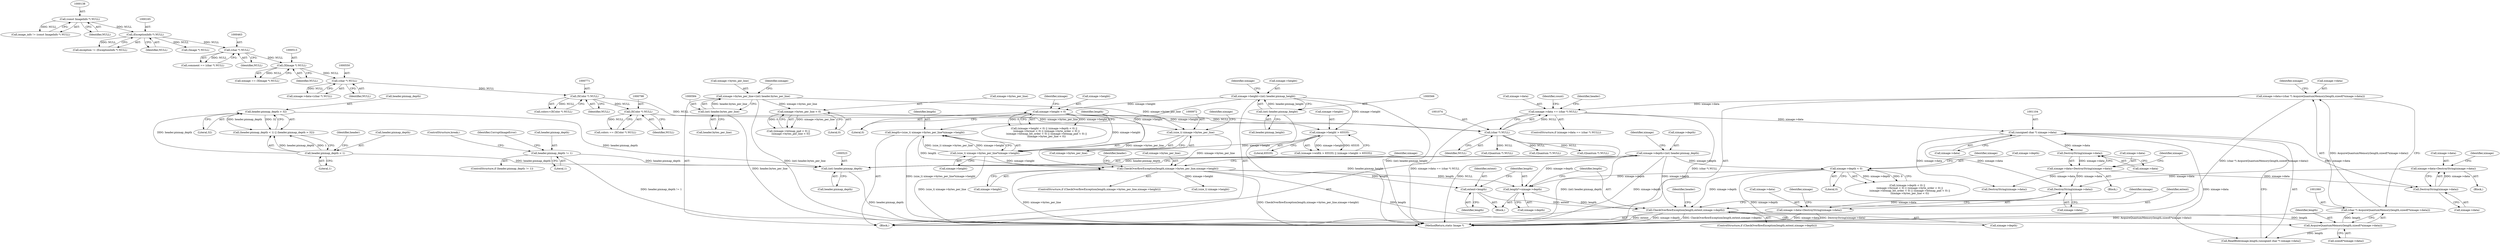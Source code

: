 digraph "0_ImageMagick_c78993d138bf480ab4652b5a48379d4ff75ba5f7@pointer" {
"1001699" [label="(Call,ximage->data=DestroyString(ximage->data))"];
"1001703" [label="(Call,DestroyString(ximage->data))"];
"1001103" [label="(Call,(unsigned char *) ximage->data)"];
"1001069" [label="(Call,ximage->data == (char *) NULL)"];
"1001055" [label="(Call,ximage->data=(char *) AcquireQuantumMemory(length,sizeof(*ximage->data)))"];
"1001059" [label="(Call,(char *) AcquireQuantumMemory(length,sizeof(*ximage->data)))"];
"1001061" [label="(Call,AcquireQuantumMemory(length,sizeof(*ximage->data)))"];
"1000980" [label="(Call,CheckOverflowException(length,ximage->bytes_per_line,ximage->height))"];
"1000968" [label="(Call,length=(size_t) ximage->bytes_per_line*ximage->height)"];
"1000970" [label="(Call,(size_t) ximage->bytes_per_line*ximage->height)"];
"1000971" [label="(Call,(size_t) ximage->bytes_per_line)"];
"1000579" [label="(Call,ximage->bytes_per_line=(int) header.bytes_per_line)"];
"1000583" [label="(Call,(int) header.bytes_per_line)"];
"1000688" [label="(Call,ximage->bytes_per_line < 0)"];
"1000710" [label="(Call,ximage->height > 65535)"];
"1000561" [label="(Call,ximage->height=(int) header.pixmap_height)"];
"1000565" [label="(Call,(int) header.pixmap_height)"];
"1000653" [label="(Call,ximage->height < 0)"];
"1001027" [label="(Call,CheckOverflowException(length,extent,ximage->depth))"];
"1001021" [label="(Call,length*=ximage->depth)"];
"1000659" [label="(Call,ximage->depth < 0)"];
"1000518" [label="(Call,ximage->depth=(int) header.pixmap_depth)"];
"1000522" [label="(Call,(int) header.pixmap_depth)"];
"1000350" [label="(Call,header.pixmap_depth > 32)"];
"1000345" [label="(Call,header.pixmap_depth < 1)"];
"1000331" [label="(Call,header.pixmap_depth != 1)"];
"1001018" [label="(Call,extent=length)"];
"1001073" [label="(Call,(char *) NULL)"];
"1000797" [label="(Call,(XColor *) NULL)"];
"1000770" [label="(Call,(XColor *) NULL)"];
"1000549" [label="(Call,(char *) NULL)"];
"1000512" [label="(Call,(XImage *) NULL)"];
"1000462" [label="(Call,(char *) NULL)"];
"1000164" [label="(Call,(ExceptionInfo *) NULL)"];
"1000137" [label="(Call,(const ImageInfo *) NULL)"];
"1001127" [label="(Call,ximage->data=DestroyString(ximage->data))"];
"1001131" [label="(Call,DestroyString(ximage->data))"];
"1001899" [label="(Call,DestroyString(ximage->data))"];
"1001895" [label="(Call,ximage->data=DestroyString(ximage->data))"];
"1000976" [label="(Call,ximage->height)"];
"1000692" [label="(Literal,0)"];
"1000331" [label="(Call,header.pixmap_depth != 1)"];
"1000992" [label="(Identifier,header)"];
"1001027" [label="(Call,CheckOverflowException(length,extent,ximage->depth))"];
"1000354" [label="(Literal,32)"];
"1001073" [label="(Call,(char *) NULL)"];
"1001686" [label="(Block,)"];
"1001063" [label="(Call,sizeof(*ximage->data))"];
"1000585" [label="(Call,header.bytes_per_line)"];
"1000689" [label="(Call,ximage->bytes_per_line)"];
"1001059" [label="(Call,(char *) AcquireQuantumMemory(length,sizeof(*ximage->data)))"];
"1000969" [label="(Identifier,length)"];
"1000688" [label="(Call,ximage->bytes_per_line < 0)"];
"1000682" [label="(Call,(ximage->bitmap_pad < 0) ||\n      (ximage->bytes_per_line < 0))"];
"1001700" [label="(Call,ximage->data)"];
"1000977" [label="(Identifier,ximage)"];
"1001018" [label="(Call,extent=length)"];
"1001199" [label="(Call,DestroyString(ximage->data))"];
"1001136" [label="(Identifier,ximage)"];
"1000346" [label="(Call,header.pixmap_depth)"];
"1000545" [label="(Call,ximage->data=(char *) NULL)"];
"1000135" [label="(Call,image_info != (const ImageInfo *) NULL)"];
"1001385" [label="(Call,(Quantum *) NULL)"];
"1001037" [label="(Identifier,header)"];
"1000464" [label="(Identifier,NULL)"];
"1000349" [label="(Literal,1)"];
"1000968" [label="(Call,length=(size_t) ximage->bytes_per_line*ximage->height)"];
"1001057" [label="(Identifier,ximage)"];
"1001157" [label="(Call,(size_t) ximage->height)"];
"1000460" [label="(Call,comment == (char *) NULL)"];
"1000195" [label="(Call,(Image *) NULL)"];
"1000137" [label="(Call,(const ImageInfo *) NULL)"];
"1001904" [label="(Identifier,ximage)"];
"1000330" [label="(ControlStructure,if (header.pixmap_depth != 1))"];
"1000704" [label="(Call,(ximage->width > 65535) || (ximage->height > 65535))"];
"1000797" [label="(Call,(XColor *) NULL)"];
"1001022" [label="(Identifier,length)"];
"1000572" [label="(Identifier,ximage)"];
"1001131" [label="(Call,DestroyString(ximage->data))"];
"1000164" [label="(Call,(ExceptionInfo *) NULL)"];
"1000335" [label="(Literal,1)"];
"1001021" [label="(Call,length*=ximage->depth)"];
"1001071" [label="(Identifier,ximage)"];
"1000519" [label="(Call,ximage->depth)"];
"1000337" [label="(Identifier,CorruptImageError)"];
"1001070" [label="(Call,ximage->data)"];
"1000344" [label="(Call,(header.pixmap_depth < 1) || (header.pixmap_depth > 32))"];
"1001099" [label="(Identifier,count)"];
"1001055" [label="(Call,ximage->data=(char *) AcquireQuantumMemory(length,sizeof(*ximage->data)))"];
"1000667" [label="(Identifier,ximage)"];
"1000770" [label="(Call,(XColor *) NULL)"];
"1000551" [label="(Identifier,NULL)"];
"1001062" [label="(Identifier,length)"];
"1000580" [label="(Call,ximage->bytes_per_line)"];
"1001708" [label="(Identifier,ximage)"];
"1000518" [label="(Call,ximage->depth=(int) header.pixmap_depth)"];
"1001928" [label="(MethodReturn,static Image *)"];
"1000162" [label="(Call,exception != (ExceptionInfo *) NULL)"];
"1000985" [label="(Call,ximage->height)"];
"1000659" [label="(Call,ximage->depth < 0)"];
"1001016" [label="(Block,)"];
"1001023" [label="(Call,ximage->depth)"];
"1001900" [label="(Call,ximage->data)"];
"1001105" [label="(Call,ximage->data)"];
"1001806" [label="(Call,(Quantum *) NULL)"];
"1000567" [label="(Call,header.pixmap_height)"];
"1001068" [label="(ControlStructure,if (ximage->data == (char *) NULL))"];
"1000658" [label="(Call,(ximage->depth < 0) ||\n      (ximage->format < 0) || (ximage->byte_order < 0) ||\n      (ximage->bitmap_bit_order < 0) || (ximage->bitmap_pad < 0) ||\n      (ximage->bytes_per_line < 0))"];
"1000653" [label="(Call,ximage->height < 0)"];
"1000663" [label="(Literal,0)"];
"1000971" [label="(Call,(size_t) ximage->bytes_per_line)"];
"1001114" [label="(Block,)"];
"1000981" [label="(Identifier,length)"];
"1000352" [label="(Identifier,header)"];
"1000350" [label="(Call,header.pixmap_depth > 32)"];
"1000332" [label="(Call,header.pixmap_depth)"];
"1000116" [label="(Block,)"];
"1000982" [label="(Call,ximage->bytes_per_line)"];
"1000654" [label="(Call,ximage->height)"];
"1001127" [label="(Call,ximage->data=DestroyString(ximage->data))"];
"1000345" [label="(Call,header.pixmap_depth < 1)"];
"1001895" [label="(Call,ximage->data=DestroyString(ximage->data))"];
"1001080" [label="(Identifier,header)"];
"1000522" [label="(Call,(int) header.pixmap_depth)"];
"1000768" [label="(Call,colors=(XColor *) NULL)"];
"1001103" [label="(Call,(unsigned char *) ximage->data)"];
"1000351" [label="(Call,header.pixmap_depth)"];
"1001899" [label="(Call,DestroyString(ximage->data))"];
"1001699" [label="(Call,ximage->data=DestroyString(ximage->data))"];
"1000661" [label="(Identifier,ximage)"];
"1001703" [label="(Call,DestroyString(ximage->data))"];
"1000579" [label="(Call,ximage->bytes_per_line=(int) header.bytes_per_line)"];
"1001029" [label="(Identifier,extent)"];
"1000710" [label="(Call,ximage->height > 65535)"];
"1000166" [label="(Identifier,NULL)"];
"1000714" [label="(Literal,65535)"];
"1000462" [label="(Call,(char *) NULL)"];
"1001069" [label="(Call,ximage->data == (char *) NULL)"];
"1000979" [label="(ControlStructure,if (CheckOverflowException(length,ximage->bytes_per_line,ximage->height)))"];
"1001056" [label="(Call,ximage->data)"];
"1001028" [label="(Identifier,length)"];
"1000795" [label="(Call,colors == (XColor *) NULL)"];
"1000139" [label="(Identifier,NULL)"];
"1001704" [label="(Call,ximage->data)"];
"1000973" [label="(Call,ximage->bytes_per_line)"];
"1000711" [label="(Call,ximage->height)"];
"1001075" [label="(Identifier,NULL)"];
"1001132" [label="(Call,ximage->data)"];
"1001544" [label="(Call,(Quantum *) NULL)"];
"1001896" [label="(Call,ximage->data)"];
"1001061" [label="(Call,AcquireQuantumMemory(length,sizeof(*ximage->data)))"];
"1000514" [label="(Identifier,NULL)"];
"1001128" [label="(Call,ximage->data)"];
"1000549" [label="(Call,(char *) NULL)"];
"1000561" [label="(Call,ximage->height=(int) header.pixmap_height)"];
"1000529" [label="(Identifier,ximage)"];
"1000583" [label="(Call,(int) header.bytes_per_line)"];
"1000980" [label="(Call,CheckOverflowException(length,ximage->bytes_per_line,ximage->height))"];
"1000562" [label="(Call,ximage->height)"];
"1000590" [label="(Identifier,ximage)"];
"1000772" [label="(Identifier,NULL)"];
"1000652" [label="(Call,(ximage->height < 0) || (ximage->depth < 0) ||\n      (ximage->format < 0) || (ximage->byte_order < 0) ||\n      (ximage->bitmap_bit_order < 0) || (ximage->bitmap_pad < 0) ||\n      (ximage->bytes_per_line < 0))"];
"1000512" [label="(Call,(XImage *) NULL)"];
"1000524" [label="(Call,header.pixmap_depth)"];
"1000660" [label="(Call,ximage->depth)"];
"1000799" [label="(Identifier,NULL)"];
"1000339" [label="(ControlStructure,break;)"];
"1001019" [label="(Identifier,extent)"];
"1000970" [label="(Call,(size_t) ximage->bytes_per_line*ximage->height)"];
"1001020" [label="(Identifier,length)"];
"1000565" [label="(Call,(int) header.pixmap_height)"];
"1000657" [label="(Literal,0)"];
"1001030" [label="(Call,ximage->depth)"];
"1001013" [label="(Identifier,ximage)"];
"1001100" [label="(Call,ReadBlob(image,length,(unsigned char *) ximage->data))"];
"1000510" [label="(Call,ximage == (XImage *) NULL)"];
"1001026" [label="(ControlStructure,if (CheckOverflowException(length,extent,ximage->depth)))"];
"1001699" -> "1001686"  [label="AST: "];
"1001699" -> "1001703"  [label="CFG: "];
"1001700" -> "1001699"  [label="AST: "];
"1001703" -> "1001699"  [label="AST: "];
"1001708" -> "1001699"  [label="CFG: "];
"1001703" -> "1001699"  [label="DDG: ximage->data"];
"1001699" -> "1001899"  [label="DDG: ximage->data"];
"1001703" -> "1001704"  [label="CFG: "];
"1001704" -> "1001703"  [label="AST: "];
"1001103" -> "1001703"  [label="DDG: ximage->data"];
"1001127" -> "1001703"  [label="DDG: ximage->data"];
"1001103" -> "1001100"  [label="AST: "];
"1001103" -> "1001105"  [label="CFG: "];
"1001104" -> "1001103"  [label="AST: "];
"1001105" -> "1001103"  [label="AST: "];
"1001100" -> "1001103"  [label="CFG: "];
"1001103" -> "1001100"  [label="DDG: ximage->data"];
"1001069" -> "1001103"  [label="DDG: ximage->data"];
"1001103" -> "1001131"  [label="DDG: ximage->data"];
"1001103" -> "1001199"  [label="DDG: ximage->data"];
"1001103" -> "1001899"  [label="DDG: ximage->data"];
"1001069" -> "1001068"  [label="AST: "];
"1001069" -> "1001073"  [label="CFG: "];
"1001070" -> "1001069"  [label="AST: "];
"1001073" -> "1001069"  [label="AST: "];
"1001080" -> "1001069"  [label="CFG: "];
"1001099" -> "1001069"  [label="CFG: "];
"1001069" -> "1001928"  [label="DDG: (char *) NULL"];
"1001069" -> "1001928"  [label="DDG: ximage->data == (char *) NULL"];
"1001055" -> "1001069"  [label="DDG: ximage->data"];
"1001073" -> "1001069"  [label="DDG: NULL"];
"1001055" -> "1000116"  [label="AST: "];
"1001055" -> "1001059"  [label="CFG: "];
"1001056" -> "1001055"  [label="AST: "];
"1001059" -> "1001055"  [label="AST: "];
"1001071" -> "1001055"  [label="CFG: "];
"1001055" -> "1001928"  [label="DDG: (char *) AcquireQuantumMemory(length,sizeof(*ximage->data))"];
"1001059" -> "1001055"  [label="DDG: AcquireQuantumMemory(length,sizeof(*ximage->data))"];
"1001059" -> "1001061"  [label="CFG: "];
"1001060" -> "1001059"  [label="AST: "];
"1001061" -> "1001059"  [label="AST: "];
"1001059" -> "1001928"  [label="DDG: AcquireQuantumMemory(length,sizeof(*ximage->data))"];
"1001061" -> "1001059"  [label="DDG: length"];
"1001061" -> "1001063"  [label="CFG: "];
"1001062" -> "1001061"  [label="AST: "];
"1001063" -> "1001061"  [label="AST: "];
"1000980" -> "1001061"  [label="DDG: length"];
"1001027" -> "1001061"  [label="DDG: length"];
"1001061" -> "1001100"  [label="DDG: length"];
"1000980" -> "1000979"  [label="AST: "];
"1000980" -> "1000985"  [label="CFG: "];
"1000981" -> "1000980"  [label="AST: "];
"1000982" -> "1000980"  [label="AST: "];
"1000985" -> "1000980"  [label="AST: "];
"1000992" -> "1000980"  [label="CFG: "];
"1001013" -> "1000980"  [label="CFG: "];
"1000980" -> "1001928"  [label="DDG: ximage->bytes_per_line"];
"1000980" -> "1001928"  [label="DDG: CheckOverflowException(length,ximage->bytes_per_line,ximage->height)"];
"1000968" -> "1000980"  [label="DDG: length"];
"1000971" -> "1000980"  [label="DDG: ximage->bytes_per_line"];
"1000970" -> "1000980"  [label="DDG: ximage->height"];
"1000980" -> "1001018"  [label="DDG: length"];
"1000980" -> "1001021"  [label="DDG: length"];
"1000980" -> "1001157"  [label="DDG: ximage->height"];
"1000968" -> "1000116"  [label="AST: "];
"1000968" -> "1000970"  [label="CFG: "];
"1000969" -> "1000968"  [label="AST: "];
"1000970" -> "1000968"  [label="AST: "];
"1000981" -> "1000968"  [label="CFG: "];
"1000968" -> "1001928"  [label="DDG: (size_t) ximage->bytes_per_line*ximage->height"];
"1000970" -> "1000968"  [label="DDG: (size_t) ximage->bytes_per_line"];
"1000970" -> "1000968"  [label="DDG: ximage->height"];
"1000970" -> "1000976"  [label="CFG: "];
"1000971" -> "1000970"  [label="AST: "];
"1000976" -> "1000970"  [label="AST: "];
"1000970" -> "1001928"  [label="DDG: (size_t) ximage->bytes_per_line"];
"1000971" -> "1000970"  [label="DDG: ximage->bytes_per_line"];
"1000710" -> "1000970"  [label="DDG: ximage->height"];
"1000561" -> "1000970"  [label="DDG: ximage->height"];
"1000653" -> "1000970"  [label="DDG: ximage->height"];
"1000971" -> "1000973"  [label="CFG: "];
"1000972" -> "1000971"  [label="AST: "];
"1000973" -> "1000971"  [label="AST: "];
"1000977" -> "1000971"  [label="CFG: "];
"1000579" -> "1000971"  [label="DDG: ximage->bytes_per_line"];
"1000688" -> "1000971"  [label="DDG: ximage->bytes_per_line"];
"1000579" -> "1000116"  [label="AST: "];
"1000579" -> "1000583"  [label="CFG: "];
"1000580" -> "1000579"  [label="AST: "];
"1000583" -> "1000579"  [label="AST: "];
"1000590" -> "1000579"  [label="CFG: "];
"1000579" -> "1001928"  [label="DDG: (int) header.bytes_per_line"];
"1000583" -> "1000579"  [label="DDG: header.bytes_per_line"];
"1000579" -> "1000688"  [label="DDG: ximage->bytes_per_line"];
"1000583" -> "1000585"  [label="CFG: "];
"1000584" -> "1000583"  [label="AST: "];
"1000585" -> "1000583"  [label="AST: "];
"1000583" -> "1001928"  [label="DDG: header.bytes_per_line"];
"1000688" -> "1000682"  [label="AST: "];
"1000688" -> "1000692"  [label="CFG: "];
"1000689" -> "1000688"  [label="AST: "];
"1000692" -> "1000688"  [label="AST: "];
"1000682" -> "1000688"  [label="CFG: "];
"1000688" -> "1000682"  [label="DDG: ximage->bytes_per_line"];
"1000688" -> "1000682"  [label="DDG: 0"];
"1000710" -> "1000704"  [label="AST: "];
"1000710" -> "1000714"  [label="CFG: "];
"1000711" -> "1000710"  [label="AST: "];
"1000714" -> "1000710"  [label="AST: "];
"1000704" -> "1000710"  [label="CFG: "];
"1000710" -> "1000704"  [label="DDG: ximage->height"];
"1000710" -> "1000704"  [label="DDG: 65535"];
"1000561" -> "1000710"  [label="DDG: ximage->height"];
"1000653" -> "1000710"  [label="DDG: ximage->height"];
"1000561" -> "1000116"  [label="AST: "];
"1000561" -> "1000565"  [label="CFG: "];
"1000562" -> "1000561"  [label="AST: "];
"1000565" -> "1000561"  [label="AST: "];
"1000572" -> "1000561"  [label="CFG: "];
"1000561" -> "1001928"  [label="DDG: (int) header.pixmap_height"];
"1000565" -> "1000561"  [label="DDG: header.pixmap_height"];
"1000561" -> "1000653"  [label="DDG: ximage->height"];
"1000565" -> "1000567"  [label="CFG: "];
"1000566" -> "1000565"  [label="AST: "];
"1000567" -> "1000565"  [label="AST: "];
"1000565" -> "1001928"  [label="DDG: header.pixmap_height"];
"1000653" -> "1000652"  [label="AST: "];
"1000653" -> "1000657"  [label="CFG: "];
"1000654" -> "1000653"  [label="AST: "];
"1000657" -> "1000653"  [label="AST: "];
"1000661" -> "1000653"  [label="CFG: "];
"1000652" -> "1000653"  [label="CFG: "];
"1000653" -> "1000652"  [label="DDG: ximage->height"];
"1000653" -> "1000652"  [label="DDG: 0"];
"1001027" -> "1001026"  [label="AST: "];
"1001027" -> "1001030"  [label="CFG: "];
"1001028" -> "1001027"  [label="AST: "];
"1001029" -> "1001027"  [label="AST: "];
"1001030" -> "1001027"  [label="AST: "];
"1001037" -> "1001027"  [label="CFG: "];
"1001057" -> "1001027"  [label="CFG: "];
"1001027" -> "1001928"  [label="DDG: CheckOverflowException(length,extent,ximage->depth)"];
"1001027" -> "1001928"  [label="DDG: ximage->depth"];
"1001027" -> "1001928"  [label="DDG: extent"];
"1001021" -> "1001027"  [label="DDG: length"];
"1001018" -> "1001027"  [label="DDG: extent"];
"1000659" -> "1001027"  [label="DDG: ximage->depth"];
"1000518" -> "1001027"  [label="DDG: ximage->depth"];
"1001021" -> "1001016"  [label="AST: "];
"1001021" -> "1001023"  [label="CFG: "];
"1001022" -> "1001021"  [label="AST: "];
"1001023" -> "1001021"  [label="AST: "];
"1001028" -> "1001021"  [label="CFG: "];
"1000659" -> "1001021"  [label="DDG: ximage->depth"];
"1000518" -> "1001021"  [label="DDG: ximage->depth"];
"1000659" -> "1000658"  [label="AST: "];
"1000659" -> "1000663"  [label="CFG: "];
"1000660" -> "1000659"  [label="AST: "];
"1000663" -> "1000659"  [label="AST: "];
"1000667" -> "1000659"  [label="CFG: "];
"1000658" -> "1000659"  [label="CFG: "];
"1000659" -> "1001928"  [label="DDG: ximage->depth"];
"1000659" -> "1000658"  [label="DDG: ximage->depth"];
"1000659" -> "1000658"  [label="DDG: 0"];
"1000518" -> "1000659"  [label="DDG: ximage->depth"];
"1000518" -> "1000116"  [label="AST: "];
"1000518" -> "1000522"  [label="CFG: "];
"1000519" -> "1000518"  [label="AST: "];
"1000522" -> "1000518"  [label="AST: "];
"1000529" -> "1000518"  [label="CFG: "];
"1000518" -> "1001928"  [label="DDG: (int) header.pixmap_depth"];
"1000518" -> "1001928"  [label="DDG: ximage->depth"];
"1000522" -> "1000518"  [label="DDG: header.pixmap_depth"];
"1000522" -> "1000524"  [label="CFG: "];
"1000523" -> "1000522"  [label="AST: "];
"1000524" -> "1000522"  [label="AST: "];
"1000522" -> "1001928"  [label="DDG: header.pixmap_depth"];
"1000350" -> "1000522"  [label="DDG: header.pixmap_depth"];
"1000331" -> "1000522"  [label="DDG: header.pixmap_depth"];
"1000345" -> "1000522"  [label="DDG: header.pixmap_depth"];
"1000350" -> "1000344"  [label="AST: "];
"1000350" -> "1000354"  [label="CFG: "];
"1000351" -> "1000350"  [label="AST: "];
"1000354" -> "1000350"  [label="AST: "];
"1000344" -> "1000350"  [label="CFG: "];
"1000350" -> "1000344"  [label="DDG: header.pixmap_depth"];
"1000350" -> "1000344"  [label="DDG: 32"];
"1000345" -> "1000350"  [label="DDG: header.pixmap_depth"];
"1000345" -> "1000344"  [label="AST: "];
"1000345" -> "1000349"  [label="CFG: "];
"1000346" -> "1000345"  [label="AST: "];
"1000349" -> "1000345"  [label="AST: "];
"1000352" -> "1000345"  [label="CFG: "];
"1000344" -> "1000345"  [label="CFG: "];
"1000345" -> "1000344"  [label="DDG: header.pixmap_depth"];
"1000345" -> "1000344"  [label="DDG: 1"];
"1000331" -> "1000330"  [label="AST: "];
"1000331" -> "1000335"  [label="CFG: "];
"1000332" -> "1000331"  [label="AST: "];
"1000335" -> "1000331"  [label="AST: "];
"1000337" -> "1000331"  [label="CFG: "];
"1000339" -> "1000331"  [label="CFG: "];
"1000331" -> "1001928"  [label="DDG: header.pixmap_depth != 1"];
"1001018" -> "1001016"  [label="AST: "];
"1001018" -> "1001020"  [label="CFG: "];
"1001019" -> "1001018"  [label="AST: "];
"1001020" -> "1001018"  [label="AST: "];
"1001022" -> "1001018"  [label="CFG: "];
"1001073" -> "1001075"  [label="CFG: "];
"1001074" -> "1001073"  [label="AST: "];
"1001075" -> "1001073"  [label="AST: "];
"1001073" -> "1001928"  [label="DDG: NULL"];
"1000797" -> "1001073"  [label="DDG: NULL"];
"1000770" -> "1001073"  [label="DDG: NULL"];
"1001073" -> "1001385"  [label="DDG: NULL"];
"1001073" -> "1001544"  [label="DDG: NULL"];
"1001073" -> "1001806"  [label="DDG: NULL"];
"1000797" -> "1000795"  [label="AST: "];
"1000797" -> "1000799"  [label="CFG: "];
"1000798" -> "1000797"  [label="AST: "];
"1000799" -> "1000797"  [label="AST: "];
"1000795" -> "1000797"  [label="CFG: "];
"1000797" -> "1000795"  [label="DDG: NULL"];
"1000770" -> "1000797"  [label="DDG: NULL"];
"1000770" -> "1000768"  [label="AST: "];
"1000770" -> "1000772"  [label="CFG: "];
"1000771" -> "1000770"  [label="AST: "];
"1000772" -> "1000770"  [label="AST: "];
"1000768" -> "1000770"  [label="CFG: "];
"1000770" -> "1000768"  [label="DDG: NULL"];
"1000549" -> "1000770"  [label="DDG: NULL"];
"1000549" -> "1000545"  [label="AST: "];
"1000549" -> "1000551"  [label="CFG: "];
"1000550" -> "1000549"  [label="AST: "];
"1000551" -> "1000549"  [label="AST: "];
"1000545" -> "1000549"  [label="CFG: "];
"1000549" -> "1000545"  [label="DDG: NULL"];
"1000512" -> "1000549"  [label="DDG: NULL"];
"1000512" -> "1000510"  [label="AST: "];
"1000512" -> "1000514"  [label="CFG: "];
"1000513" -> "1000512"  [label="AST: "];
"1000514" -> "1000512"  [label="AST: "];
"1000510" -> "1000512"  [label="CFG: "];
"1000512" -> "1000510"  [label="DDG: NULL"];
"1000462" -> "1000512"  [label="DDG: NULL"];
"1000462" -> "1000460"  [label="AST: "];
"1000462" -> "1000464"  [label="CFG: "];
"1000463" -> "1000462"  [label="AST: "];
"1000464" -> "1000462"  [label="AST: "];
"1000460" -> "1000462"  [label="CFG: "];
"1000462" -> "1000460"  [label="DDG: NULL"];
"1000164" -> "1000462"  [label="DDG: NULL"];
"1000164" -> "1000162"  [label="AST: "];
"1000164" -> "1000166"  [label="CFG: "];
"1000165" -> "1000164"  [label="AST: "];
"1000166" -> "1000164"  [label="AST: "];
"1000162" -> "1000164"  [label="CFG: "];
"1000164" -> "1000162"  [label="DDG: NULL"];
"1000137" -> "1000164"  [label="DDG: NULL"];
"1000164" -> "1000195"  [label="DDG: NULL"];
"1000137" -> "1000135"  [label="AST: "];
"1000137" -> "1000139"  [label="CFG: "];
"1000138" -> "1000137"  [label="AST: "];
"1000139" -> "1000137"  [label="AST: "];
"1000135" -> "1000137"  [label="CFG: "];
"1000137" -> "1000135"  [label="DDG: NULL"];
"1001127" -> "1001114"  [label="AST: "];
"1001127" -> "1001131"  [label="CFG: "];
"1001128" -> "1001127"  [label="AST: "];
"1001131" -> "1001127"  [label="AST: "];
"1001136" -> "1001127"  [label="CFG: "];
"1001131" -> "1001127"  [label="DDG: ximage->data"];
"1001127" -> "1001199"  [label="DDG: ximage->data"];
"1001127" -> "1001899"  [label="DDG: ximage->data"];
"1001131" -> "1001132"  [label="CFG: "];
"1001132" -> "1001131"  [label="AST: "];
"1001899" -> "1001895"  [label="AST: "];
"1001899" -> "1001900"  [label="CFG: "];
"1001900" -> "1001899"  [label="AST: "];
"1001895" -> "1001899"  [label="CFG: "];
"1001899" -> "1001895"  [label="DDG: ximage->data"];
"1001895" -> "1000116"  [label="AST: "];
"1001896" -> "1001895"  [label="AST: "];
"1001904" -> "1001895"  [label="CFG: "];
"1001895" -> "1001928"  [label="DDG: ximage->data"];
"1001895" -> "1001928"  [label="DDG: DestroyString(ximage->data)"];
}
